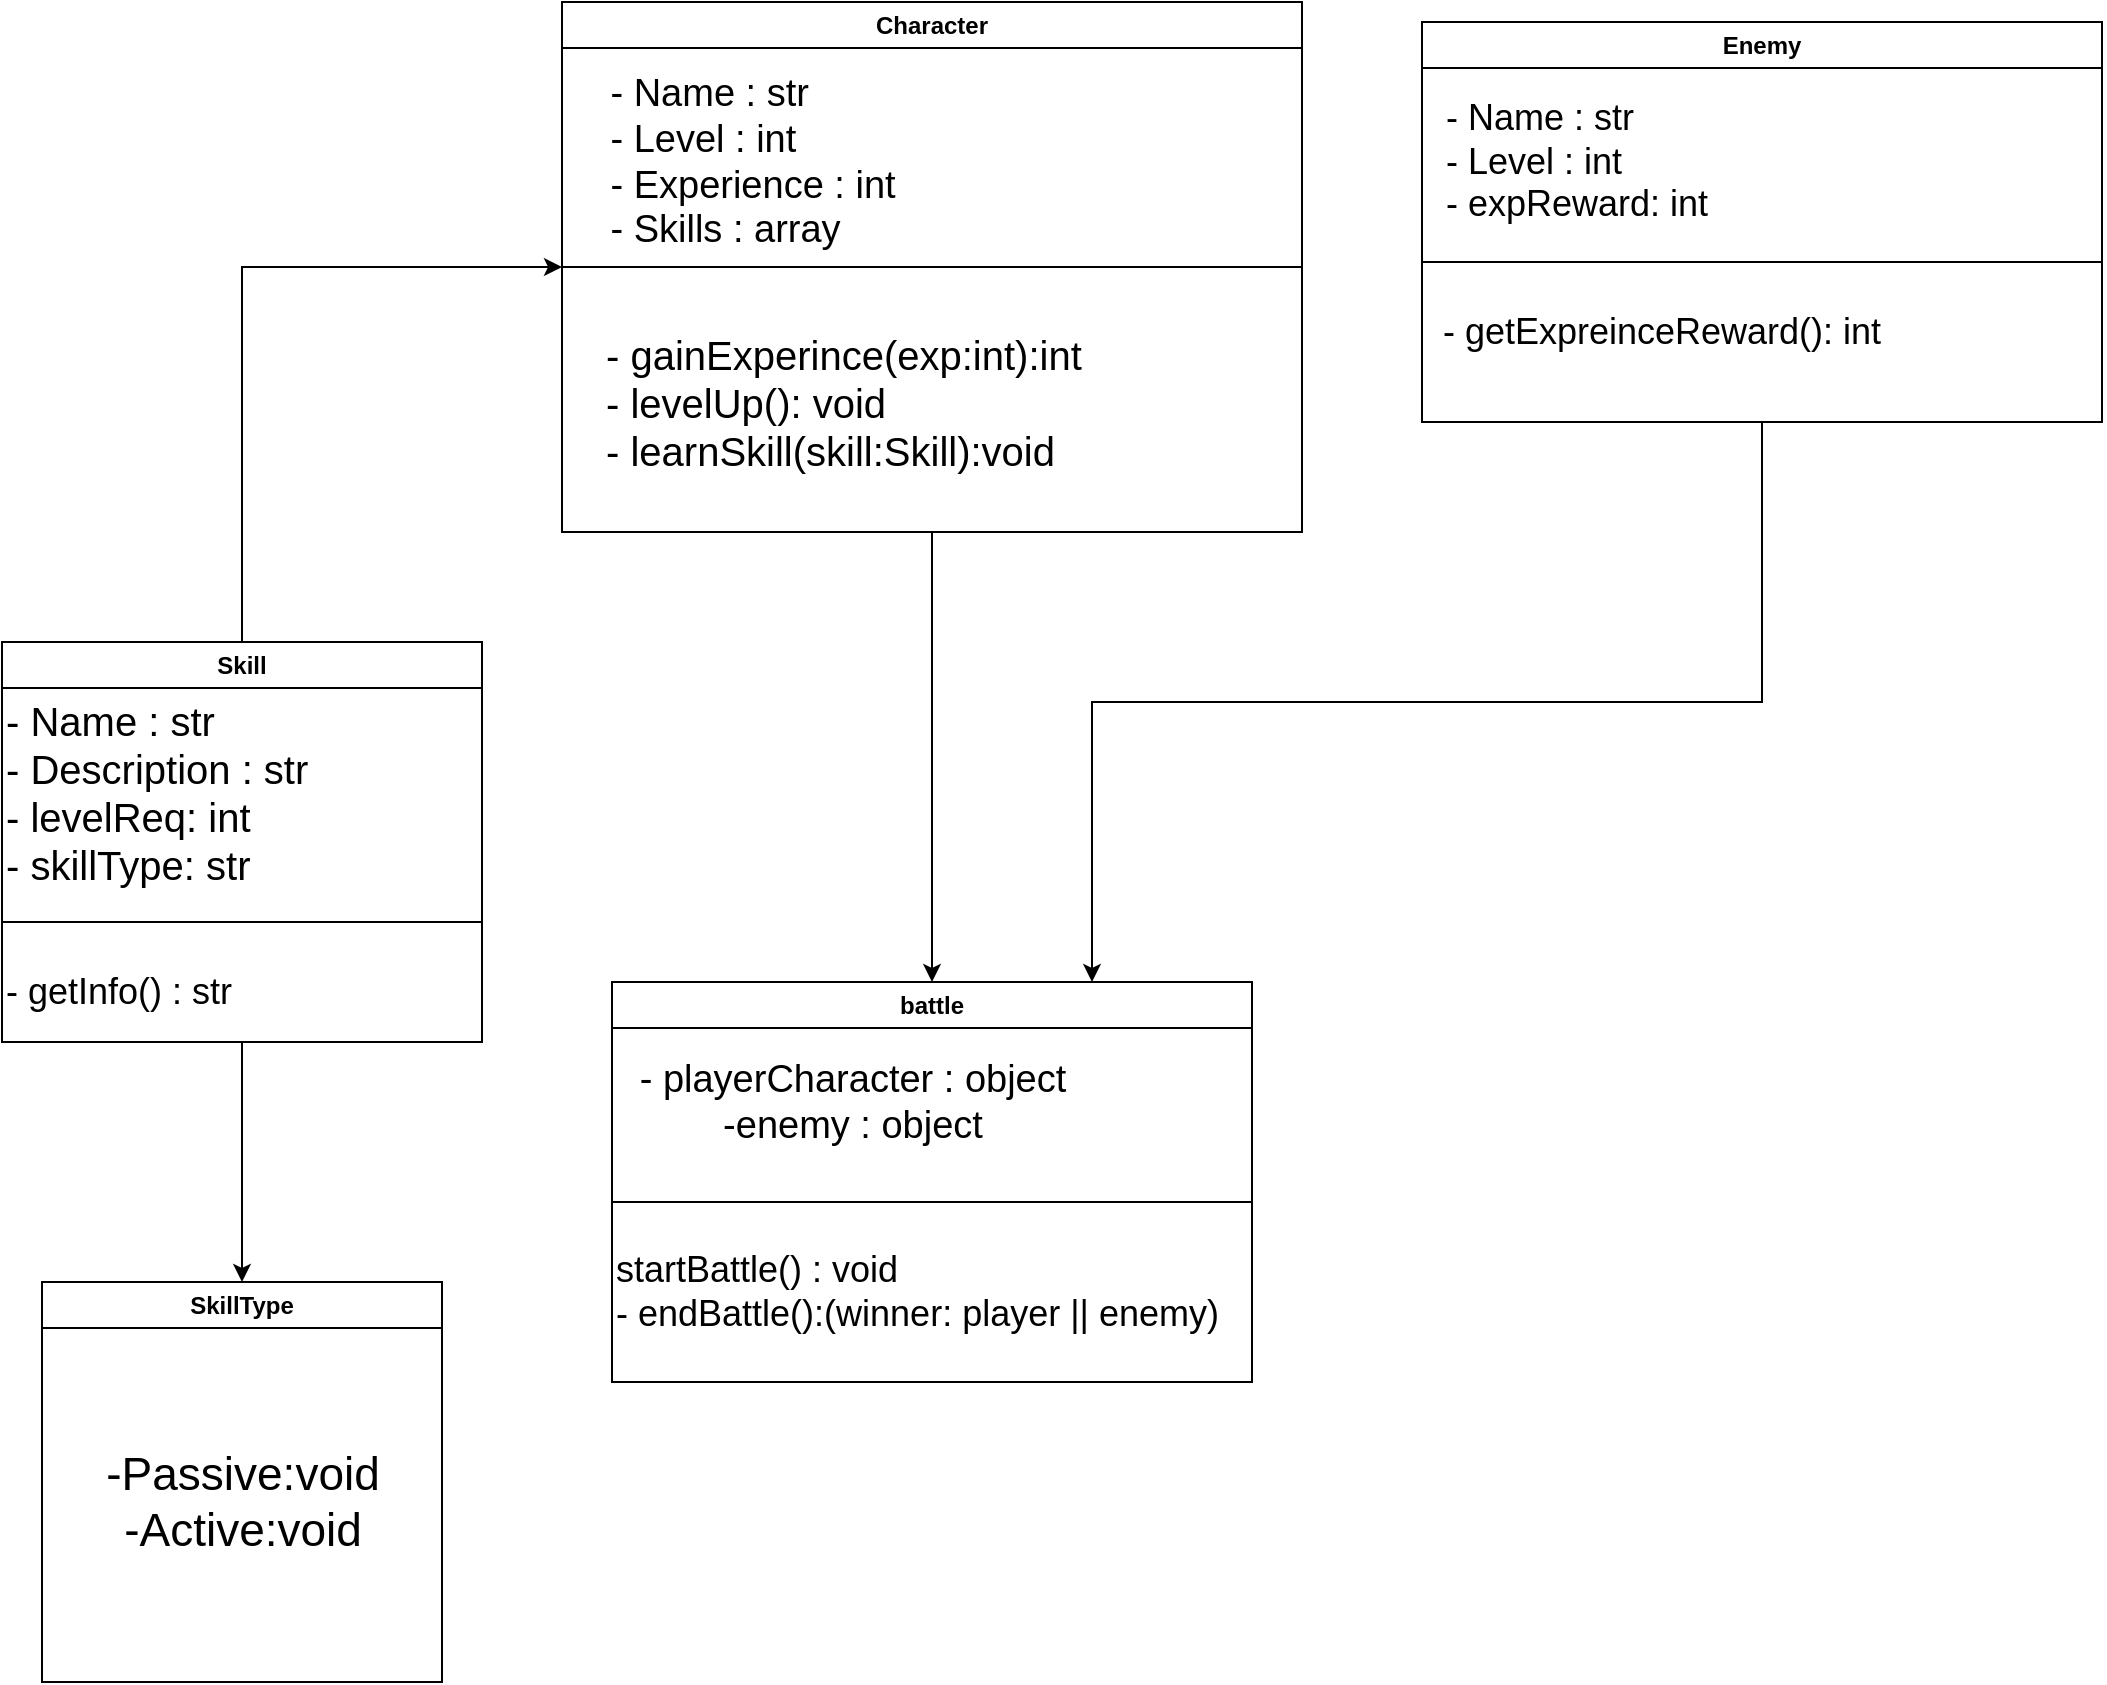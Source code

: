<mxfile version="20.8.23" type="github">
  <diagram name="Page-1" id="I9chWYneWWuKhsYVcU5S">
    <mxGraphModel dx="1434" dy="822" grid="1" gridSize="10" guides="1" tooltips="1" connect="1" arrows="1" fold="1" page="1" pageScale="1" pageWidth="1100" pageHeight="1700" math="0" shadow="0">
      <root>
        <mxCell id="0" />
        <mxCell id="1" parent="0" />
        <mxCell id="8UxtxWvcFUpUL8Jv6aYZ-2" style="edgeStyle=orthogonalEdgeStyle;rounded=0;orthogonalLoop=1;jettySize=auto;html=1;exitX=0.5;exitY=0;exitDx=0;exitDy=0;entryX=0;entryY=0.5;entryDx=0;entryDy=0;" edge="1" parent="1" source="8UxtxWvcFUpUL8Jv6aYZ-3" target="8UxtxWvcFUpUL8Jv6aYZ-1">
          <mxGeometry relative="1" as="geometry">
            <mxPoint x="130" y="180" as="targetPoint" />
            <mxPoint x="200" y="180" as="sourcePoint" />
          </mxGeometry>
        </mxCell>
        <mxCell id="8UxtxWvcFUpUL8Jv6aYZ-29" style="edgeStyle=orthogonalEdgeStyle;rounded=0;orthogonalLoop=1;jettySize=auto;html=1;fontFamily=Helvetica;fontSize=20;" edge="1" parent="1" source="8UxtxWvcFUpUL8Jv6aYZ-1" target="8UxtxWvcFUpUL8Jv6aYZ-11">
          <mxGeometry relative="1" as="geometry" />
        </mxCell>
        <mxCell id="8UxtxWvcFUpUL8Jv6aYZ-1" value="Character" style="swimlane;whiteSpace=wrap;html=1;" vertex="1" parent="1">
          <mxGeometry x="300" y="90" width="370" height="265" as="geometry" />
        </mxCell>
        <mxCell id="8UxtxWvcFUpUL8Jv6aYZ-4" value="&lt;div style=&quot;font-size: 19px;&quot; align=&quot;justify&quot;&gt;- Name : str&lt;/div&gt;&lt;div style=&quot;font-size: 19px;&quot; align=&quot;justify&quot;&gt;- Level : int&lt;/div&gt;&lt;div style=&quot;font-size: 19px;&quot; align=&quot;justify&quot;&gt;- Experience : int&lt;/div&gt;&lt;div style=&quot;font-size: 19px;&quot; align=&quot;justify&quot;&gt;- Skills : array&lt;br style=&quot;font-size: 19px;&quot;&gt;&lt;/div&gt;" style="text;html=1;align=center;verticalAlign=middle;resizable=0;points=[];autosize=1;strokeColor=none;fillColor=none;fontSize=19;" vertex="1" parent="8UxtxWvcFUpUL8Jv6aYZ-1">
          <mxGeometry x="10" y="30" width="170" height="100" as="geometry" />
        </mxCell>
        <mxCell id="8UxtxWvcFUpUL8Jv6aYZ-21" value="&lt;div style=&quot;font-size: 20px;&quot;&gt;&lt;font style=&quot;font-size: 20px;&quot;&gt;- gainExperince(exp:int):int&lt;/font&gt;&lt;/div&gt;&lt;div style=&quot;font-size: 20px;&quot;&gt;&lt;font style=&quot;font-size: 20px;&quot;&gt;- levelUp(): void&lt;br style=&quot;font-size: 20px;&quot;&gt;- learnSkill(skill:Skill):void&lt;/font&gt;&lt;/div&gt;" style="text;html=1;align=left;verticalAlign=middle;resizable=0;points=[];autosize=1;strokeColor=none;fillColor=none;fontSize=20;" vertex="1" parent="8UxtxWvcFUpUL8Jv6aYZ-1">
          <mxGeometry x="20" y="155" width="260" height="90" as="geometry" />
        </mxCell>
        <mxCell id="8UxtxWvcFUpUL8Jv6aYZ-6" style="edgeStyle=orthogonalEdgeStyle;rounded=0;orthogonalLoop=1;jettySize=auto;html=1;fontSize=23;entryX=0.5;entryY=0;entryDx=0;entryDy=0;" edge="1" parent="1" source="8UxtxWvcFUpUL8Jv6aYZ-3" target="8UxtxWvcFUpUL8Jv6aYZ-8">
          <mxGeometry relative="1" as="geometry">
            <mxPoint x="150" y="680" as="targetPoint" />
          </mxGeometry>
        </mxCell>
        <mxCell id="8UxtxWvcFUpUL8Jv6aYZ-3" value="&lt;div&gt;&lt;br&gt;&lt;/div&gt;&lt;div&gt;Skill&lt;/div&gt;&lt;div&gt;&lt;br&gt;&lt;/div&gt;" style="swimlane;whiteSpace=wrap;html=1;startSize=23;" vertex="1" parent="1">
          <mxGeometry x="20" y="410" width="240" height="200" as="geometry" />
        </mxCell>
        <mxCell id="8UxtxWvcFUpUL8Jv6aYZ-5" value="&lt;div style=&quot;font-size: 20px;&quot;&gt;- Name : str&lt;/div&gt;&lt;div style=&quot;font-size: 20px;&quot;&gt;- Description : str&lt;br style=&quot;font-size: 20px;&quot;&gt;&lt;/div&gt;&lt;div style=&quot;font-size: 20px;&quot;&gt;- levelReq: int&lt;/div&gt;&lt;div style=&quot;font-size: 20px;&quot;&gt;- skillType: str&lt;br style=&quot;font-size: 20px;&quot;&gt;&lt;/div&gt;" style="text;html=1;align=left;verticalAlign=middle;resizable=0;points=[];autosize=1;strokeColor=none;fillColor=none;fontSize=20;" vertex="1" parent="8UxtxWvcFUpUL8Jv6aYZ-3">
          <mxGeometry y="20" width="170" height="110" as="geometry" />
        </mxCell>
        <mxCell id="8UxtxWvcFUpUL8Jv6aYZ-25" value="&lt;div&gt;- getInfo() : str&lt;br&gt;&lt;/div&gt;" style="text;html=1;strokeColor=none;fillColor=none;align=left;verticalAlign=middle;whiteSpace=wrap;rounded=0;fontSize=18;fontFamily=Helvetica;" vertex="1" parent="8UxtxWvcFUpUL8Jv6aYZ-3">
          <mxGeometry y="160" width="240" height="30" as="geometry" />
        </mxCell>
        <mxCell id="8UxtxWvcFUpUL8Jv6aYZ-8" value="SkillType" style="swimlane;whiteSpace=wrap;html=1;startSize=23;" vertex="1" parent="1">
          <mxGeometry x="40" y="730" width="200" height="200" as="geometry" />
        </mxCell>
        <mxCell id="8UxtxWvcFUpUL8Jv6aYZ-9" value="&lt;div&gt;-Passive:void&lt;/div&gt;&lt;div&gt;-Active:void&lt;br&gt;&lt;/div&gt;" style="text;html=1;align=center;verticalAlign=middle;resizable=0;points=[];autosize=1;strokeColor=none;fillColor=none;fontSize=23;" vertex="1" parent="8UxtxWvcFUpUL8Jv6aYZ-8">
          <mxGeometry x="20" y="75" width="160" height="70" as="geometry" />
        </mxCell>
        <mxCell id="8UxtxWvcFUpUL8Jv6aYZ-11" value="battle" style="swimlane;whiteSpace=wrap;html=1;startSize=23;" vertex="1" parent="1">
          <mxGeometry x="325" y="580" width="320" height="200" as="geometry" />
        </mxCell>
        <mxCell id="8UxtxWvcFUpUL8Jv6aYZ-12" value="&lt;div style=&quot;font-size: 19px;&quot;&gt;- playerCharacter : object&lt;br style=&quot;font-size: 19px;&quot;&gt;&lt;/div&gt;&lt;div style=&quot;font-size: 19px;&quot;&gt;-enemy : object&lt;br style=&quot;font-size: 19px;&quot;&gt;&lt;/div&gt;" style="text;html=1;align=center;verticalAlign=middle;resizable=0;points=[];autosize=1;strokeColor=none;fillColor=none;fontSize=19;" vertex="1" parent="8UxtxWvcFUpUL8Jv6aYZ-11">
          <mxGeometry y="30" width="240" height="60" as="geometry" />
        </mxCell>
        <mxCell id="8UxtxWvcFUpUL8Jv6aYZ-26" value="" style="endArrow=none;html=1;rounded=0;fontSize=19;" edge="1" parent="8UxtxWvcFUpUL8Jv6aYZ-11">
          <mxGeometry width="50" height="50" relative="1" as="geometry">
            <mxPoint y="110" as="sourcePoint" />
            <mxPoint x="320" y="110" as="targetPoint" />
          </mxGeometry>
        </mxCell>
        <mxCell id="8UxtxWvcFUpUL8Jv6aYZ-27" value="&lt;div&gt;startBattle() : void&lt;/div&gt;&lt;div&gt;- endBattle():(winner: player || enemy)&lt;br&gt;&lt;/div&gt;" style="text;html=1;strokeColor=none;fillColor=none;align=left;verticalAlign=middle;whiteSpace=wrap;rounded=0;fontSize=18;fontFamily=Helvetica;" vertex="1" parent="8UxtxWvcFUpUL8Jv6aYZ-11">
          <mxGeometry y="140" width="320" height="30" as="geometry" />
        </mxCell>
        <mxCell id="8UxtxWvcFUpUL8Jv6aYZ-30" style="edgeStyle=orthogonalEdgeStyle;rounded=0;orthogonalLoop=1;jettySize=auto;html=1;entryX=0.75;entryY=0;entryDx=0;entryDy=0;fontFamily=Helvetica;fontSize=20;" edge="1" parent="1" source="8UxtxWvcFUpUL8Jv6aYZ-13" target="8UxtxWvcFUpUL8Jv6aYZ-11">
          <mxGeometry relative="1" as="geometry">
            <Array as="points">
              <mxPoint x="900" y="440" />
              <mxPoint x="565" y="440" />
            </Array>
          </mxGeometry>
        </mxCell>
        <mxCell id="8UxtxWvcFUpUL8Jv6aYZ-13" value="Enemy" style="swimlane;whiteSpace=wrap;html=1;" vertex="1" parent="1">
          <mxGeometry x="730" y="100" width="340" height="200" as="geometry" />
        </mxCell>
        <mxCell id="8UxtxWvcFUpUL8Jv6aYZ-14" value="&lt;div style=&quot;font-size: 18px;&quot;&gt;- Name : str&lt;/div&gt;&lt;div style=&quot;font-size: 18px;&quot;&gt;- Level : int&lt;/div&gt;- expReward: int" style="text;html=1;align=left;verticalAlign=middle;resizable=0;points=[];autosize=1;strokeColor=none;fillColor=none;fontSize=18;" vertex="1" parent="8UxtxWvcFUpUL8Jv6aYZ-13">
          <mxGeometry x="10" y="30" width="150" height="80" as="geometry" />
        </mxCell>
        <mxCell id="8UxtxWvcFUpUL8Jv6aYZ-22" value="" style="endArrow=none;html=1;rounded=0;fontSize=19;" edge="1" parent="8UxtxWvcFUpUL8Jv6aYZ-13">
          <mxGeometry width="50" height="50" relative="1" as="geometry">
            <mxPoint y="120" as="sourcePoint" />
            <mxPoint x="340" y="120" as="targetPoint" />
          </mxGeometry>
        </mxCell>
        <mxCell id="8UxtxWvcFUpUL8Jv6aYZ-23" value="- getExpreinceReward(): int" style="text;html=1;strokeColor=none;fillColor=none;align=center;verticalAlign=middle;whiteSpace=wrap;rounded=0;fontSize=18;fontFamily=Helvetica;" vertex="1" parent="8UxtxWvcFUpUL8Jv6aYZ-13">
          <mxGeometry y="140" width="240" height="30" as="geometry" />
        </mxCell>
        <mxCell id="8UxtxWvcFUpUL8Jv6aYZ-20" value="" style="endArrow=none;html=1;rounded=0;fontSize=19;entryX=1;entryY=0.5;entryDx=0;entryDy=0;exitX=0;exitY=0.5;exitDx=0;exitDy=0;" edge="1" parent="1" source="8UxtxWvcFUpUL8Jv6aYZ-1" target="8UxtxWvcFUpUL8Jv6aYZ-1">
          <mxGeometry width="50" height="50" relative="1" as="geometry">
            <mxPoint x="300" y="220" as="sourcePoint" />
            <mxPoint x="500" y="220" as="targetPoint" />
          </mxGeometry>
        </mxCell>
        <mxCell id="8UxtxWvcFUpUL8Jv6aYZ-24" value="" style="endArrow=none;html=1;rounded=0;fontSize=19;" edge="1" parent="1">
          <mxGeometry width="50" height="50" relative="1" as="geometry">
            <mxPoint x="20" y="550" as="sourcePoint" />
            <mxPoint x="260" y="550" as="targetPoint" />
          </mxGeometry>
        </mxCell>
      </root>
    </mxGraphModel>
  </diagram>
</mxfile>
